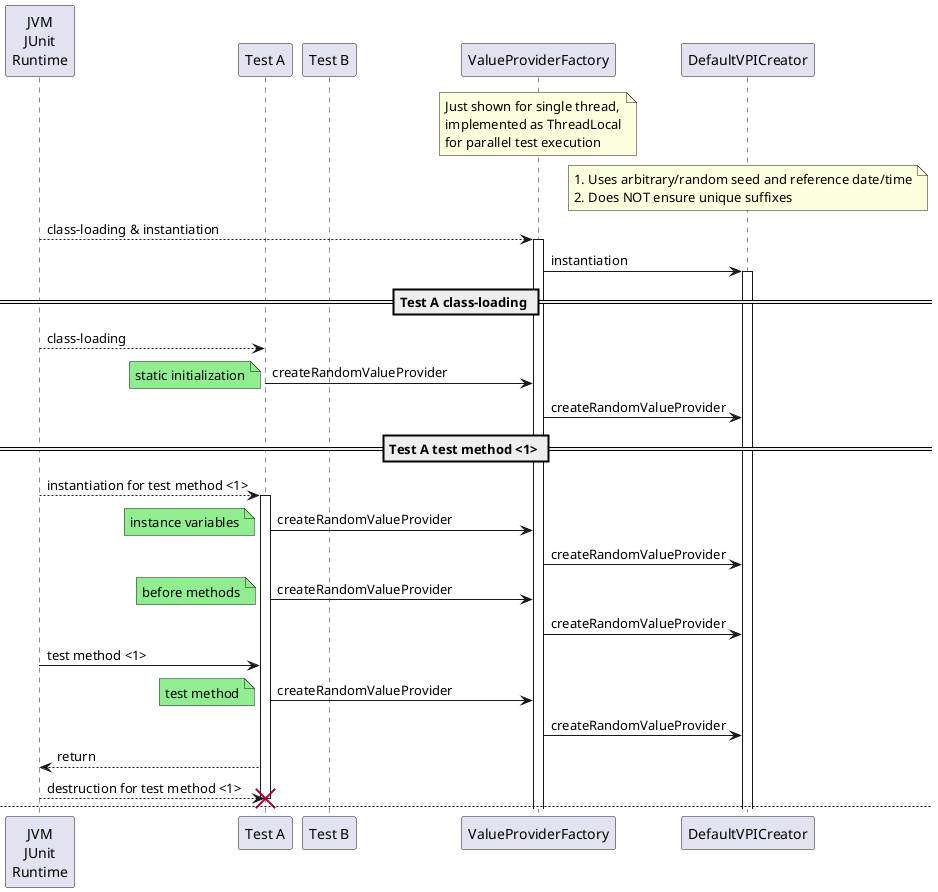 @startuml
participant "JVM\nJUnit\nRuntime" as JVM
participant "Test A" as T_A
participant "Test B" as T_B

participant "ValueProviderFactory" as VPF
note over VPF: Just shown for single thread,\nimplemented as ThreadLocal\nfor parallel test execution
participant "DefaultVPICreator" as D_VPC
note over D_VPC: 1. Uses arbitrary/random seed and reference date/time\n2. Does NOT ensure unique suffixes

JVM --> VPF : class-loading & instantiation
activate VPF
VPF -> D_VPC : instantiation
activate D_VPC

== Test A class-loading ==
JVM --> T_A : class-loading
T_A -> VPF : createRandomValueProvider
note left #lightgreen: static initialization
VPF -> D_VPC : createRandomValueProvider

== Test A test method <1> ==
JVM --> T_A : instantiation for test method <1>
activate T_A

T_A -> VPF : createRandomValueProvider
note left #lightgreen: instance variables
VPF -> D_VPC : createRandomValueProvider

T_A -> VPF : createRandomValueProvider
note left #lightgreen: before methods
VPF -> D_VPC : createRandomValueProvider

JVM -> T_A : test method <1> 
T_A -> VPF : createRandomValueProvider
note left #lightgreen: test method
VPF -> D_VPC : createRandomValueProvider

T_A --> JVM : return

JVM --> T_A : destruction for test method <1> 
destroy T_A
newpage

== Test A test method <2> ==
JVM --> T_A : instantiation for test method <2>
activate T_A

T_A -> VPF : createRandomValueProvider
note left #lightgreen: instance variables
VPF -> D_VPC : createRandomValueProvider

T_A -> VPF : createRandomValueProvider
note left #lightgreen: before methods
VPF -> D_VPC : createRandomValueProvider

JVM -> T_A : test method <2> 
T_A -> VPF : createRandomValueProvider
note left #lightgreen: test method
VPF -> D_VPC : createRandomValueProvider

T_A --> JVM : return

JVM --> T_A : destruction for test method <2> 
destroy T_A
newpage

== Test B class-loading ==
JVM --> T_B : class-loading
T_B -> VPF : createRandomValueProvider
note left #lightgreen: static initialization
VPF -> D_VPC : createRandomValueProvider

== Test B test method <1> ==
JVM -> T_B : instantiation for test method <1> 
activate T_B

T_B -> VPF : createRandomValueProvider
note left #lightgreen: instance variables
VPF -> D_VPC : createRandomValueProvider

... continued as shown above for Test A ...

@enduml